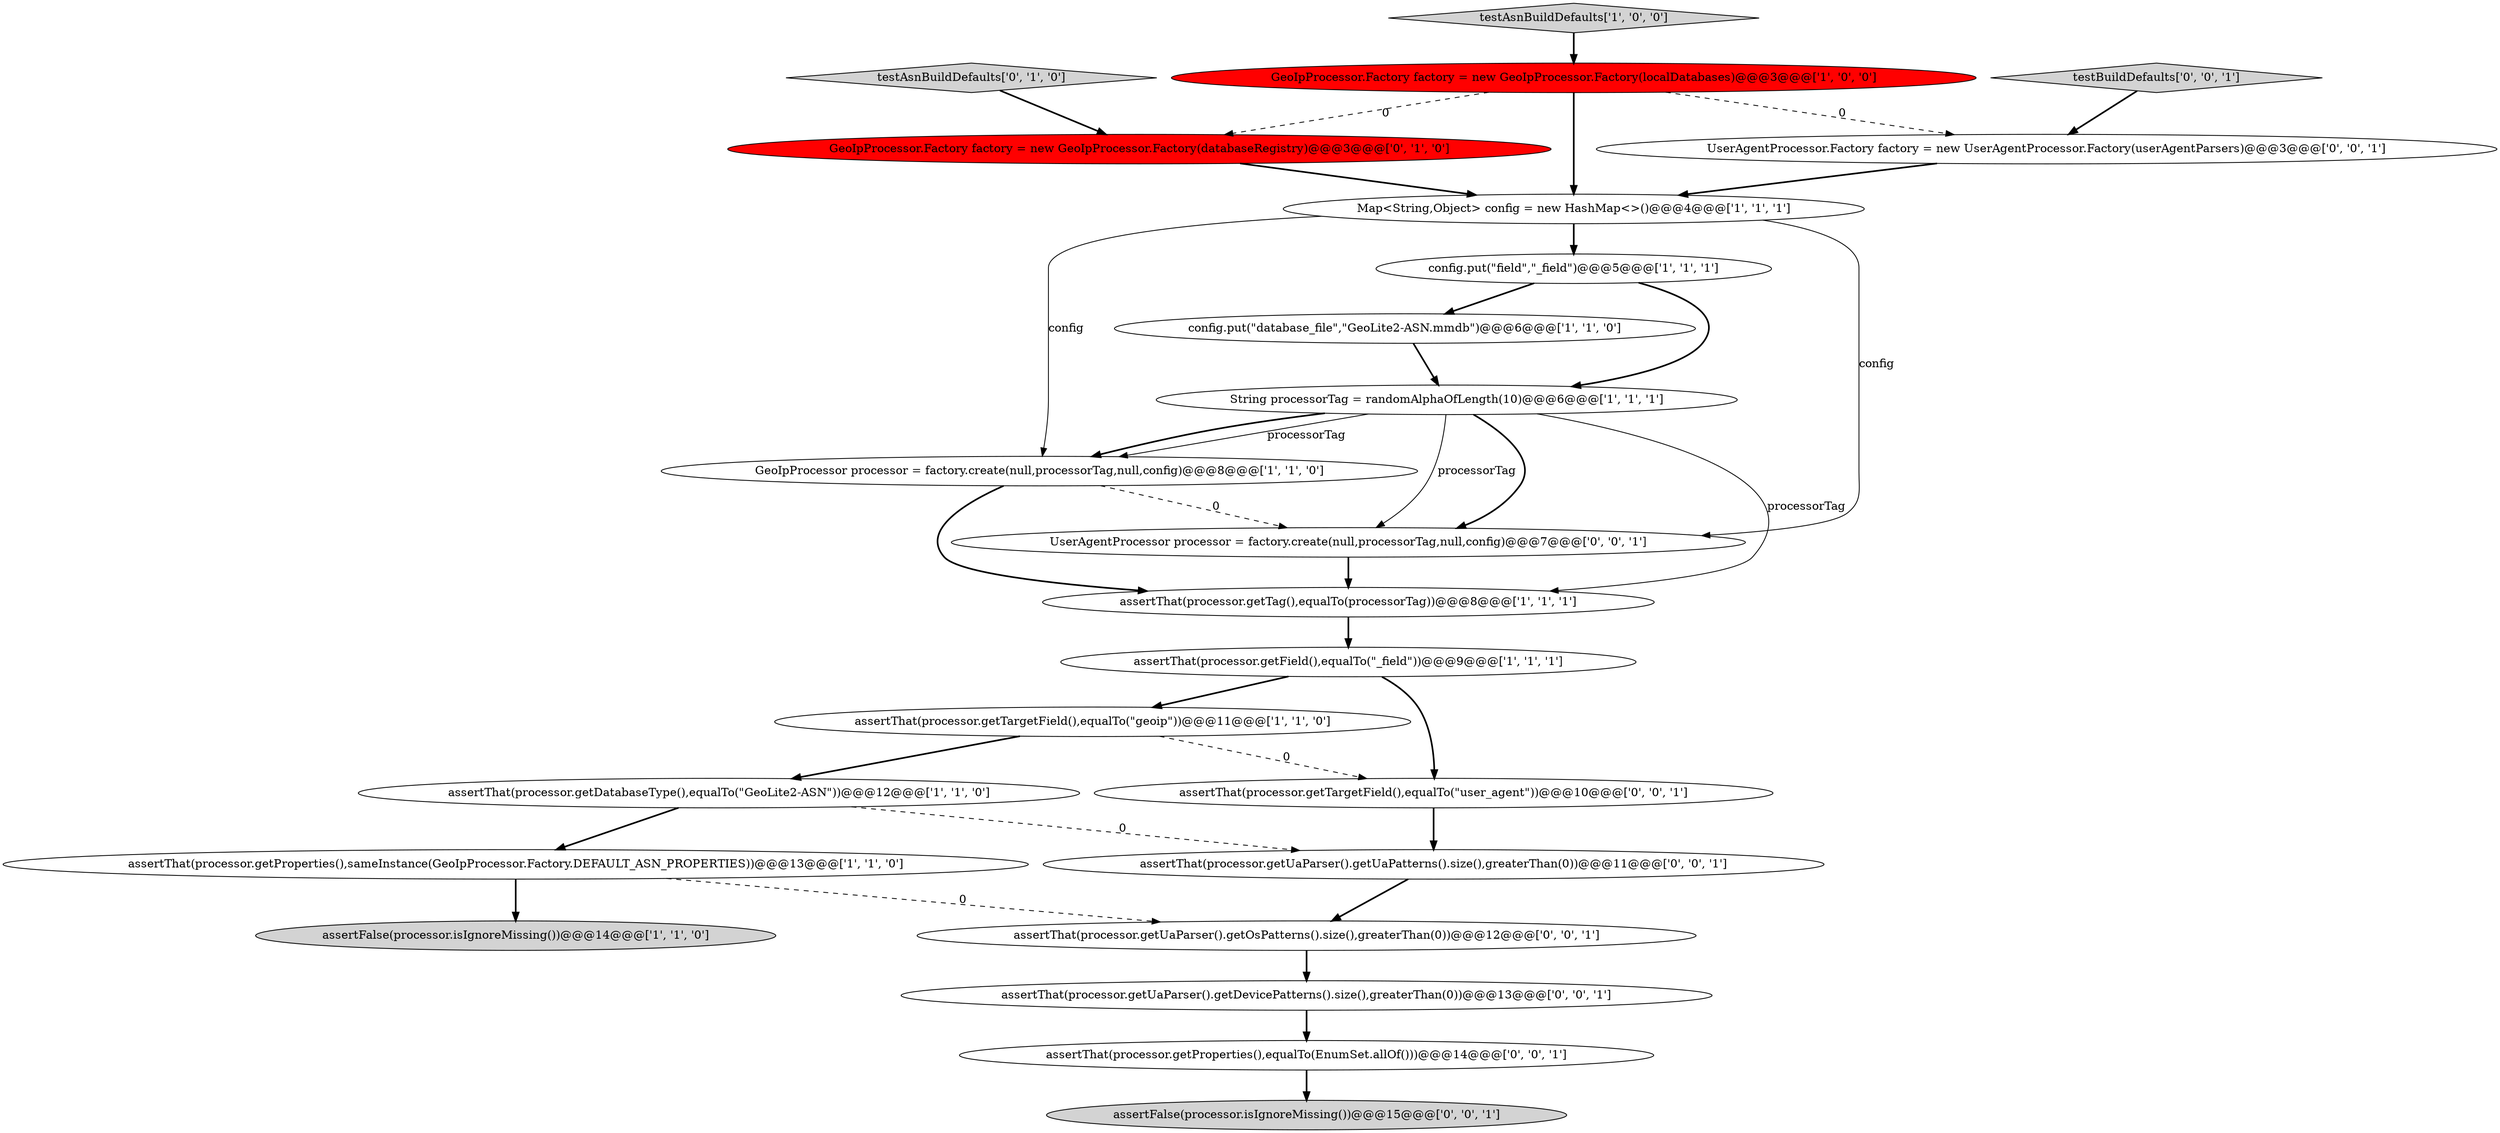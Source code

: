 digraph {
14 [style = filled, label = "testAsnBuildDefaults['0', '1', '0']", fillcolor = lightgray, shape = diamond image = "AAA0AAABBB2BBB"];
15 [style = filled, label = "assertThat(processor.getUaParser().getDevicePatterns().size(),greaterThan(0))@@@13@@@['0', '0', '1']", fillcolor = white, shape = ellipse image = "AAA0AAABBB3BBB"];
16 [style = filled, label = "testBuildDefaults['0', '0', '1']", fillcolor = lightgray, shape = diamond image = "AAA0AAABBB3BBB"];
6 [style = filled, label = "assertThat(processor.getDatabaseType(),equalTo(\"GeoLite2-ASN\"))@@@12@@@['1', '1', '0']", fillcolor = white, shape = ellipse image = "AAA0AAABBB1BBB"];
22 [style = filled, label = "assertThat(processor.getProperties(),equalTo(EnumSet.allOf()))@@@14@@@['0', '0', '1']", fillcolor = white, shape = ellipse image = "AAA0AAABBB3BBB"];
8 [style = filled, label = "assertThat(processor.getTargetField(),equalTo(\"geoip\"))@@@11@@@['1', '1', '0']", fillcolor = white, shape = ellipse image = "AAA0AAABBB1BBB"];
17 [style = filled, label = "assertThat(processor.getUaParser().getOsPatterns().size(),greaterThan(0))@@@12@@@['0', '0', '1']", fillcolor = white, shape = ellipse image = "AAA0AAABBB3BBB"];
9 [style = filled, label = "Map<String,Object> config = new HashMap<>()@@@4@@@['1', '1', '1']", fillcolor = white, shape = ellipse image = "AAA0AAABBB1BBB"];
13 [style = filled, label = "GeoIpProcessor.Factory factory = new GeoIpProcessor.Factory(databaseRegistry)@@@3@@@['0', '1', '0']", fillcolor = red, shape = ellipse image = "AAA1AAABBB2BBB"];
0 [style = filled, label = "String processorTag = randomAlphaOfLength(10)@@@6@@@['1', '1', '1']", fillcolor = white, shape = ellipse image = "AAA0AAABBB1BBB"];
7 [style = filled, label = "testAsnBuildDefaults['1', '0', '0']", fillcolor = lightgray, shape = diamond image = "AAA0AAABBB1BBB"];
10 [style = filled, label = "GeoIpProcessor.Factory factory = new GeoIpProcessor.Factory(localDatabases)@@@3@@@['1', '0', '0']", fillcolor = red, shape = ellipse image = "AAA1AAABBB1BBB"];
18 [style = filled, label = "UserAgentProcessor.Factory factory = new UserAgentProcessor.Factory(userAgentParsers)@@@3@@@['0', '0', '1']", fillcolor = white, shape = ellipse image = "AAA0AAABBB3BBB"];
23 [style = filled, label = "UserAgentProcessor processor = factory.create(null,processorTag,null,config)@@@7@@@['0', '0', '1']", fillcolor = white, shape = ellipse image = "AAA0AAABBB3BBB"];
3 [style = filled, label = "assertThat(processor.getProperties(),sameInstance(GeoIpProcessor.Factory.DEFAULT_ASN_PROPERTIES))@@@13@@@['1', '1', '0']", fillcolor = white, shape = ellipse image = "AAA0AAABBB1BBB"];
20 [style = filled, label = "assertThat(processor.getTargetField(),equalTo(\"user_agent\"))@@@10@@@['0', '0', '1']", fillcolor = white, shape = ellipse image = "AAA0AAABBB3BBB"];
12 [style = filled, label = "config.put(\"field\",\"_field\")@@@5@@@['1', '1', '1']", fillcolor = white, shape = ellipse image = "AAA0AAABBB1BBB"];
21 [style = filled, label = "assertThat(processor.getUaParser().getUaPatterns().size(),greaterThan(0))@@@11@@@['0', '0', '1']", fillcolor = white, shape = ellipse image = "AAA0AAABBB3BBB"];
2 [style = filled, label = "assertThat(processor.getTag(),equalTo(processorTag))@@@8@@@['1', '1', '1']", fillcolor = white, shape = ellipse image = "AAA0AAABBB1BBB"];
5 [style = filled, label = "GeoIpProcessor processor = factory.create(null,processorTag,null,config)@@@8@@@['1', '1', '0']", fillcolor = white, shape = ellipse image = "AAA0AAABBB1BBB"];
1 [style = filled, label = "assertThat(processor.getField(),equalTo(\"_field\"))@@@9@@@['1', '1', '1']", fillcolor = white, shape = ellipse image = "AAA0AAABBB1BBB"];
4 [style = filled, label = "config.put(\"database_file\",\"GeoLite2-ASN.mmdb\")@@@6@@@['1', '1', '0']", fillcolor = white, shape = ellipse image = "AAA0AAABBB1BBB"];
11 [style = filled, label = "assertFalse(processor.isIgnoreMissing())@@@14@@@['1', '1', '0']", fillcolor = lightgray, shape = ellipse image = "AAA0AAABBB1BBB"];
19 [style = filled, label = "assertFalse(processor.isIgnoreMissing())@@@15@@@['0', '0', '1']", fillcolor = lightgray, shape = ellipse image = "AAA0AAABBB3BBB"];
6->21 [style = dashed, label="0"];
6->3 [style = bold, label=""];
16->18 [style = bold, label=""];
3->17 [style = dashed, label="0"];
1->8 [style = bold, label=""];
0->23 [style = solid, label="processorTag"];
22->19 [style = bold, label=""];
7->10 [style = bold, label=""];
2->1 [style = bold, label=""];
5->23 [style = dashed, label="0"];
9->23 [style = solid, label="config"];
8->20 [style = dashed, label="0"];
3->11 [style = bold, label=""];
1->20 [style = bold, label=""];
8->6 [style = bold, label=""];
10->13 [style = dashed, label="0"];
12->0 [style = bold, label=""];
4->0 [style = bold, label=""];
15->22 [style = bold, label=""];
0->5 [style = solid, label="processorTag"];
20->21 [style = bold, label=""];
5->2 [style = bold, label=""];
0->23 [style = bold, label=""];
12->4 [style = bold, label=""];
9->5 [style = solid, label="config"];
18->9 [style = bold, label=""];
17->15 [style = bold, label=""];
0->2 [style = solid, label="processorTag"];
10->9 [style = bold, label=""];
9->12 [style = bold, label=""];
13->9 [style = bold, label=""];
14->13 [style = bold, label=""];
23->2 [style = bold, label=""];
21->17 [style = bold, label=""];
10->18 [style = dashed, label="0"];
0->5 [style = bold, label=""];
}
